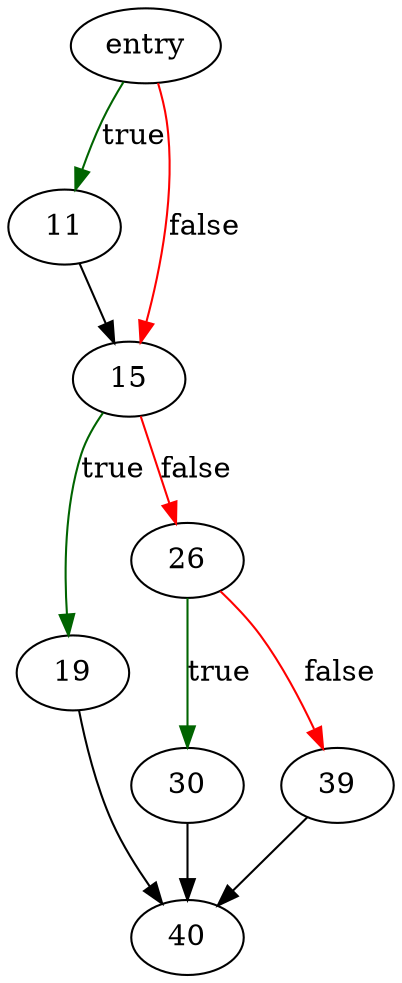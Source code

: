 digraph "sqlite3ExprVectorSize" {
	// Node definitions.
	1 [label=entry];
	11;
	15;
	19;
	26;
	30;
	39;
	40;

	// Edge definitions.
	1 -> 11 [
		color=darkgreen
		label=true
	];
	1 -> 15 [
		color=red
		label=false
	];
	11 -> 15;
	15 -> 19 [
		color=darkgreen
		label=true
	];
	15 -> 26 [
		color=red
		label=false
	];
	19 -> 40;
	26 -> 30 [
		color=darkgreen
		label=true
	];
	26 -> 39 [
		color=red
		label=false
	];
	30 -> 40;
	39 -> 40;
}